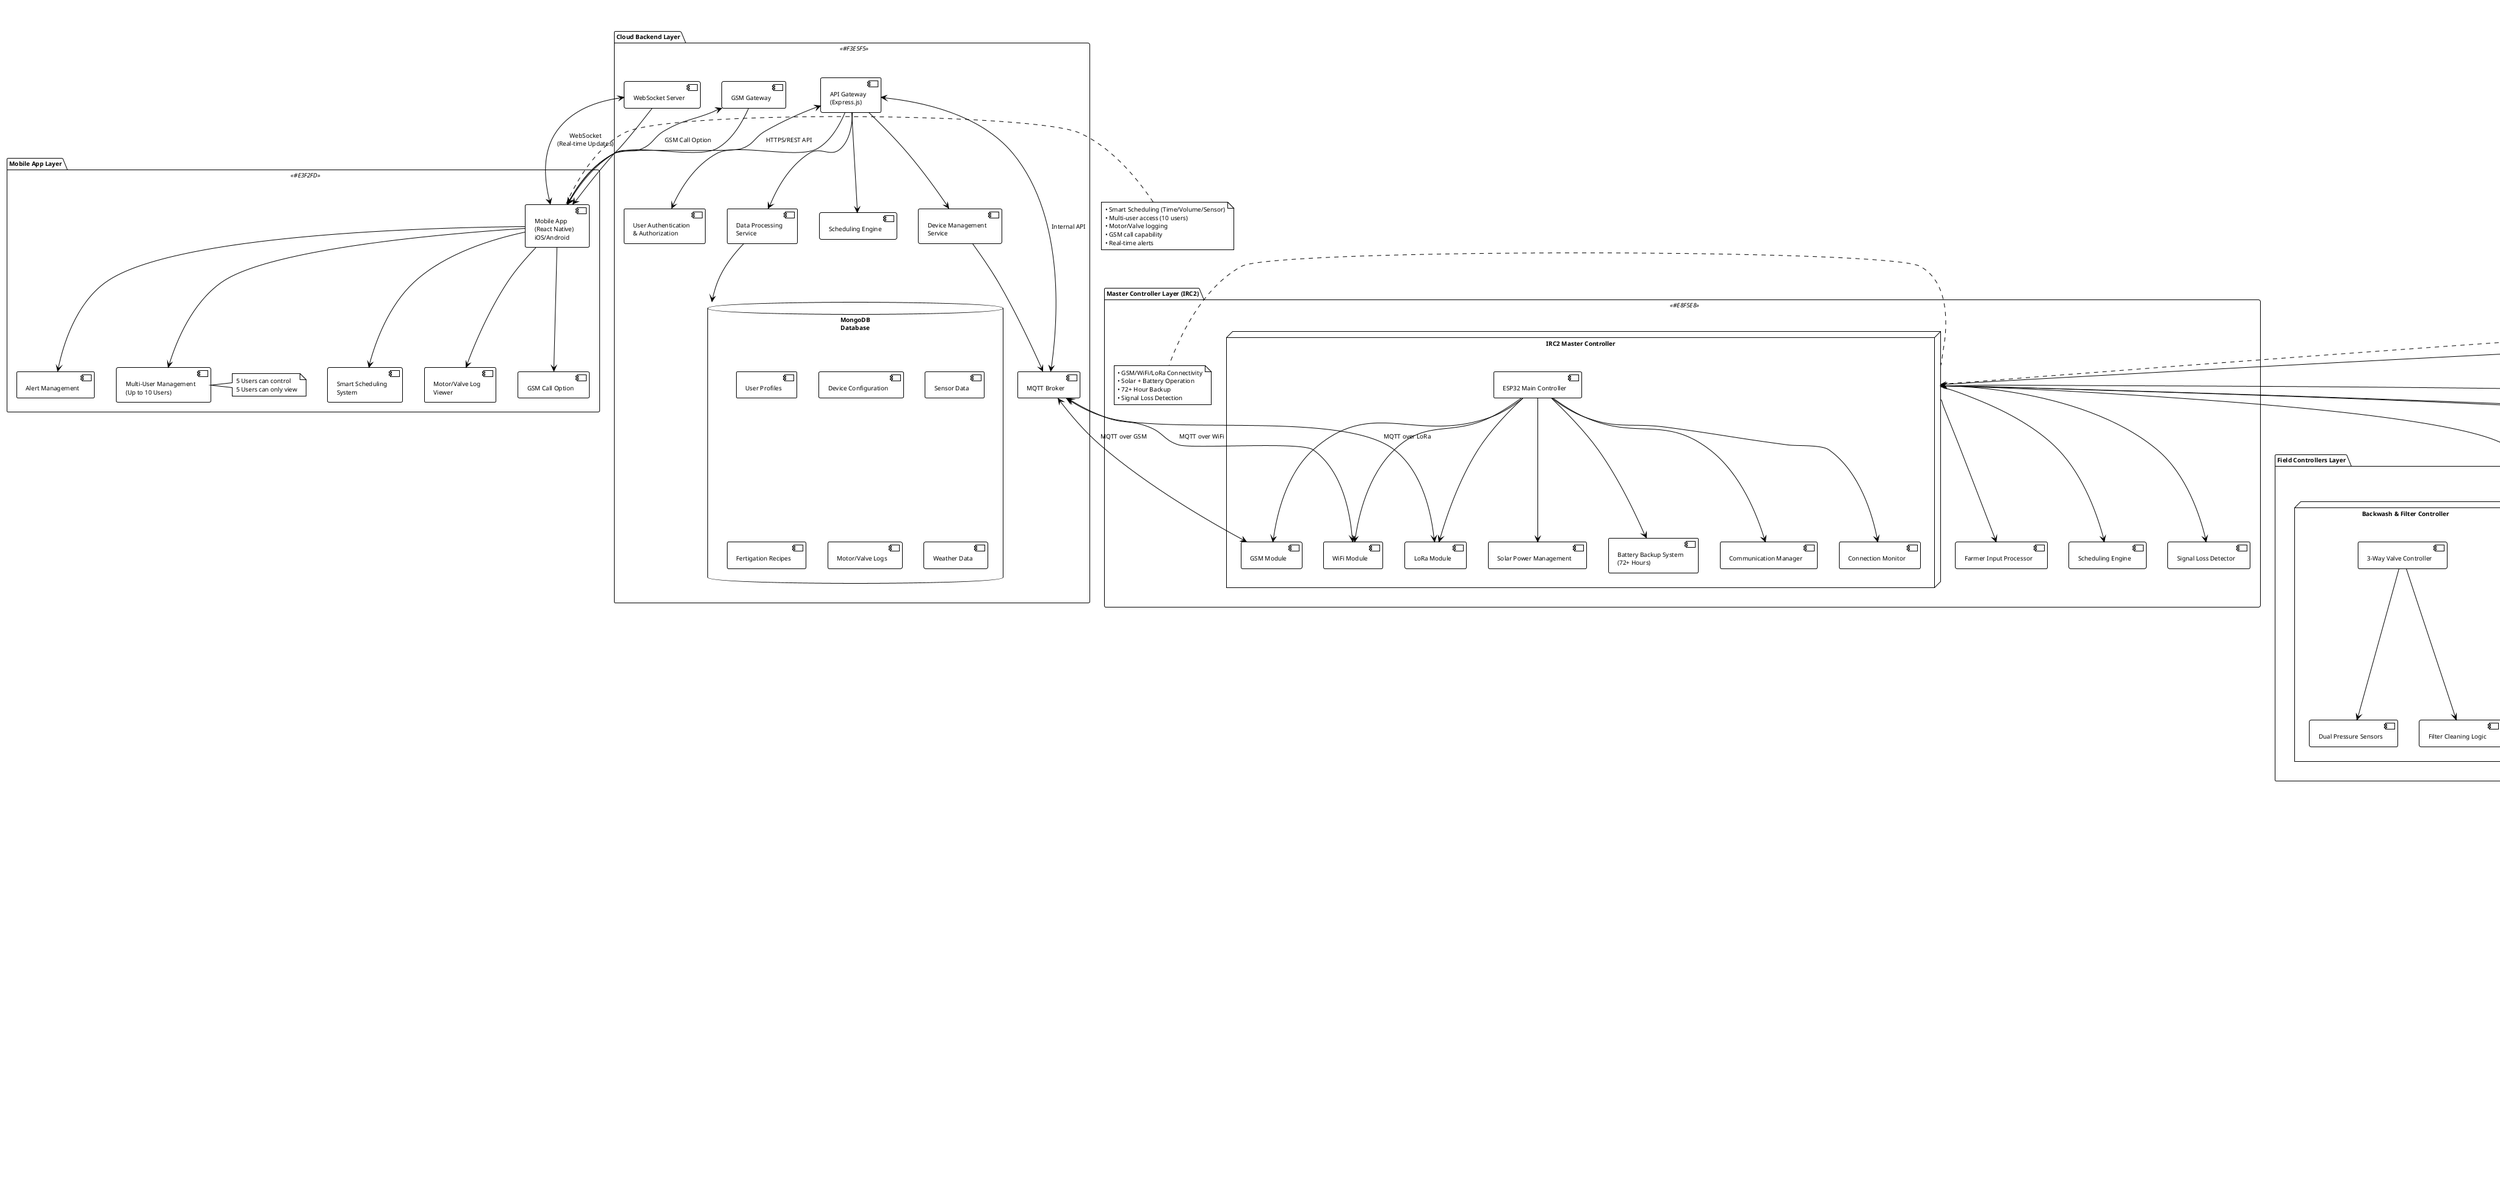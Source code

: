@startuml Wireless Automation Irrigation & Fertigation System (IRC2 Based)

!theme plain
title Wireless Automation Irrigation & Fertigation System - IRC2 Master Controller

' Font configuration to avoid Java font warnings
skinparam defaultFontName Arial
skinparam defaultFontSize 10
skinparam titleFontName Arial
skinparam titleFontSize 14

' Define colors
!define MOBILE_COLOR #E3F2FD
!define CLOUD_COLOR #F3E5F5
!define MASTER_COLOR #E8F5E8
!define CONTROLLER_COLOR #FFF3E0
!define SENSOR_COLOR #FFEBEE
!define ACTUATOR_COLOR #E0F2F1

' Mobile App Layer
package "Mobile App Layer" as mobile_layer <<MOBILE_COLOR>> {
    [Mobile App\n(React Native)\niOS/Android] as mobile_app
    [Smart Scheduling\nSystem] as smart_scheduling
    [Multi-User Management\n(Up to 10 Users)] as user_management
    [Motor/Valve Log\nViewer] as log_viewer
    [GSM Call Option] as gsm_call
    [Alert Management] as alert_management
    
    mobile_app --> smart_scheduling
    mobile_app --> user_management
    mobile_app --> log_viewer
    mobile_app --> gsm_call
    mobile_app --> alert_management
    
    note right of user_management : 5 Users can control\n5 Users can only view
}

' Cloud Backend Layer
package "Cloud Backend Layer" as cloud_layer <<CLOUD_COLOR>> {
    [API Gateway\n(Express.js)] as api_gateway
    [User Authentication\n& Authorization] as auth_service
    [Device Management\nService] as device_service
    [Scheduling Engine] as scheduling_engine
    [Data Processing\nService] as data_service
    [MQTT Broker] as mqtt_broker
    [WebSocket Server] as websocket_server
    [GSM Gateway] as gsm_gateway
    
    database "MongoDB\nDatabase" as mongodb {
        [User Profiles] as user_profiles
        [Device Configuration] as device_config
        [Sensor Data] as sensor_data
        [Fertigation Recipes] as recipes
        [Motor/Valve Logs] as operation_logs
        [Weather Data] as weather_data
    }
    
    api_gateway --> auth_service
    api_gateway --> device_service
    api_gateway --> scheduling_engine
    api_gateway --> data_service
    data_service --> mongodb
    device_service --> mqtt_broker
    websocket_server --> mobile_app
    gsm_gateway --> mobile_app
}

' Master Controller Layer (IRC2)
package "Master Controller Layer (IRC2)" as master_layer <<MASTER_COLOR>> {
    node "IRC2 Master Controller" as irc2_master {
        [ESP32 Main Controller] as esp32_main
        [GSM Module] as gsm_module
        [WiFi Module] as wifi_module
        [LoRa Module] as lora_module
        [Solar Power Management] as solar_power
        [Battery Backup System\n(72+ Hours)] as battery_backup
        [Communication Manager] as comm_manager
        [Connection Monitor] as conn_monitor
        
        esp32_main --> gsm_module
        esp32_main --> wifi_module
        esp32_main --> lora_module
        esp32_main --> solar_power
        esp32_main --> battery_backup
        esp32_main --> comm_manager
        esp32_main --> conn_monitor
    }
    
    [Farmer Input Processor] as farmer_input
    [Scheduling Engine] as local_scheduling
    [Signal Loss Detector] as signal_detector
    
    irc2_master --> farmer_input
    irc2_master --> local_scheduling
    irc2_master --> signal_detector
    
    note right of irc2_master : • GSM/WiFi/LoRa Connectivity\n• Solar + Battery Operation\n• 72+ Hour Backup\n• Signal Loss Detection
}

' Field Controllers Layer
package "Field Controllers Layer" as controllers_layer <<CONTROLLER_COLOR>> {
    node "Motor Controller" as motor_controller {
        [Motor Control Unit] as motor_unit
        [Dry Run Protection] as dry_run_protection
        [Phase Failure Detection] as phase_failure
        [Voltage Fluctuation Monitor] as voltage_monitor
        [Overload Protection] as overload_protection
        [Motor Driver] as motor_driver
        
        motor_unit --> dry_run_protection
        motor_unit --> phase_failure
        motor_unit --> voltage_monitor
        motor_unit --> overload_protection
        motor_unit --> motor_driver
    }
    
    node "Valve Controller" as valve_controller {
        [Valve Control Unit] as valve_unit
        [Multi-Zone Controller] as multi_zone
        [Scheduling Interface] as schedule_interface
        [Valve Drivers] as valve_drivers
        
        valve_unit --> multi_zone
        valve_unit --> schedule_interface
        valve_unit --> valve_drivers
    }
    
    node "Fertigation Controller" as fertigation_controller {
        [4-Valve Controller\n(N, P, K, Spare)] as four_valve_ctrl
        [EC/pH Monitor] as ec_ph_monitor
        [Dosing Pump Controller] as dosing_pump_ctrl
        [Proportional Control] as proportional_ctrl
        [On/Off Valve Controller] as onoff_valve_ctrl
        
        four_valve_ctrl --> ec_ph_monitor
        four_valve_ctrl --> dosing_pump_ctrl
        four_valve_ctrl --> proportional_ctrl
        four_valve_ctrl --> onoff_valve_ctrl
    }
    
    node "Backwash & Filter Controller" as backwash_controller {
        [3-Way Valve Controller] as three_way_valve
        [Dual Pressure Sensors] as dual_pressure
        [Filter Cleaning Logic] as filter_logic
        
        three_way_valve --> dual_pressure
        three_way_valve --> filter_logic
    }
}

' Sensor Systems
package "Sensor Systems" as sensor_layer <<SENSOR_COLOR>> {
    rectangle "Weather Station & Sensors" as weather_sensors {
        [Rain Sensor] as rain_sensor
        [Flow Sensor] as flow_sensor
        [Moisture Sensor] as moisture_sensor
        [Humidity Sensor] as humidity_sensor
        [Temperature Sensor] as temperature_sensor
        [Wind Speed Sensor] as wind_speed_sensor
    }
    
    rectangle "Soil Monitoring" as soil_sensors {
        [Soil Moisture\nSensors] as soil_moisture
        [Soil Temperature\nSensors] as soil_temp
        [Soil pH Sensors] as soil_ph
        [Soil EC Sensors] as soil_ec
    }
    
    rectangle "Water Quality & Flow" as water_sensors {
        [Water EC Sensor] as water_ec
        [Water pH Sensor] as water_ph
        [Water Temperature\nSensor] as water_temp
        [Flow Meters] as flow_meters
        [Pressure Sensors] as pressure_sensors
    }
}

' Actuator Systems
package "Actuator Systems" as actuator_layer <<ACTUATOR_COLOR>> {
    rectangle "Motor Systems" as motor_systems {
        [Water Pump Motors] as water_pumps
        [Motor Protection\nSystems] as motor_protection
        [Phase Monitoring] as phase_monitoring
    }
    
    rectangle "Valve Systems" as valve_systems {
        [Irrigation Valves\n(Multi-zone)] as irrigation_valves
        [Fertigation Valves\n(N, P, K, Spare)] as fertigation_valves
        [3-Way Backwash\nValves] as backwash_valves
        [On/Off Control\nValves] as onoff_valves
    }
    
    rectangle "Fertigation Hardware" as fertigation_hardware {
        [Dosing Pumps] as dosing_pumps
        [Nutrient Tanks\n(N, P, K)] as nutrient_tanks
        [Mixing Chamber] as mixing_chamber
        [EC/pH Probes] as ec_ph_probes
    }
    
    rectangle "Filtration System" as filtration_system {
        [Disc Filters] as disc_filters
        [Backwash System] as backwash_system
        [Pressure Sensors\n(Inlet/Outlet)] as filter_pressure
    }
}

' Communication Connections
mobile_app <--> api_gateway : HTTPS/REST API
websocket_server <--> mobile_app : WebSocket\n(Real-time Updates)
gsm_gateway <--> mobile_app : GSM Call Option

api_gateway <--> mqtt_broker : Internal API
mqtt_broker <--> gsm_module : MQTT over GSM
mqtt_broker <--> wifi_module : MQTT over WiFi
mqtt_broker <--> lora_module : MQTT over LoRa

irc2_master <--> motor_controller : LoRa Commands\n(Time/Volume/Sensor Based)
irc2_master <--> valve_controller : LoRa Commands\n(Farmer Input Based)
irc2_master <--> fertigation_controller : LoRa Commands\n(EC/pH Based)
irc2_master <--> backwash_controller : LoRa Commands\n(Pressure Based)

' Sensor Connections
motor_controller --> water_sensors : Motor Protection Sensors
valve_controller --> soil_sensors : Zone Control Sensors
fertigation_controller --> water_sensors : EC/pH Monitoring
backwash_controller --> filter_pressure : Pressure Monitoring
weather_sensors --> irc2_master : Weather Data (LoRa)

' Actuator Connections
motor_controller --> motor_systems : Motor Control Signals
valve_controller --> valve_systems : Valve Control Signals
fertigation_controller --> fertigation_hardware : Dosing Control
backwash_controller --> filtration_system : Filter Control

' Data Flow Annotations
note right of mobile_app : • Smart Scheduling (Time/Volume/Sensor)\n• Multi-user access (10 users)\n• Motor/Valve logging\n• GSM call capability\n• Real-time alerts

note right of irc2_master : • GSM/WiFi/LoRa connectivity\n• Solar + 72h battery backup\n• Signal loss detection\n• Farmer input processing\n• Local scheduling

note right of motor_controller : • Dry run protection\n• Phase failure detection\n• Voltage monitoring\n• Overload protection\n• Motor control

note right of fertigation_controller : • 4-valve control (N,P,K,Spare)\n• EC/pH monitoring\n• Dosing pump control\n• Proportional control\n• Safety interlocks

note right of backwash_controller : • 3-way valve control\n• Dual pressure sensing\n• Automatic filter cleaning\n• Disc filter management

' Legend
legend right
|Color| Component Type |
|<back:MOBILE_COLOR>     | Mobile Application Layer |
|<back:CLOUD_COLOR>      | Cloud Backend Services |
|<back:MASTER_COLOR>     | IRC2 Master Controller |
|<back:CONTROLLER_COLOR> | Field Controllers |
|<back:SENSOR_COLOR>     | Sensor Systems |
|<back:ACTUATOR_COLOR>   | Actuator Systems |
endlegend

@enduml
